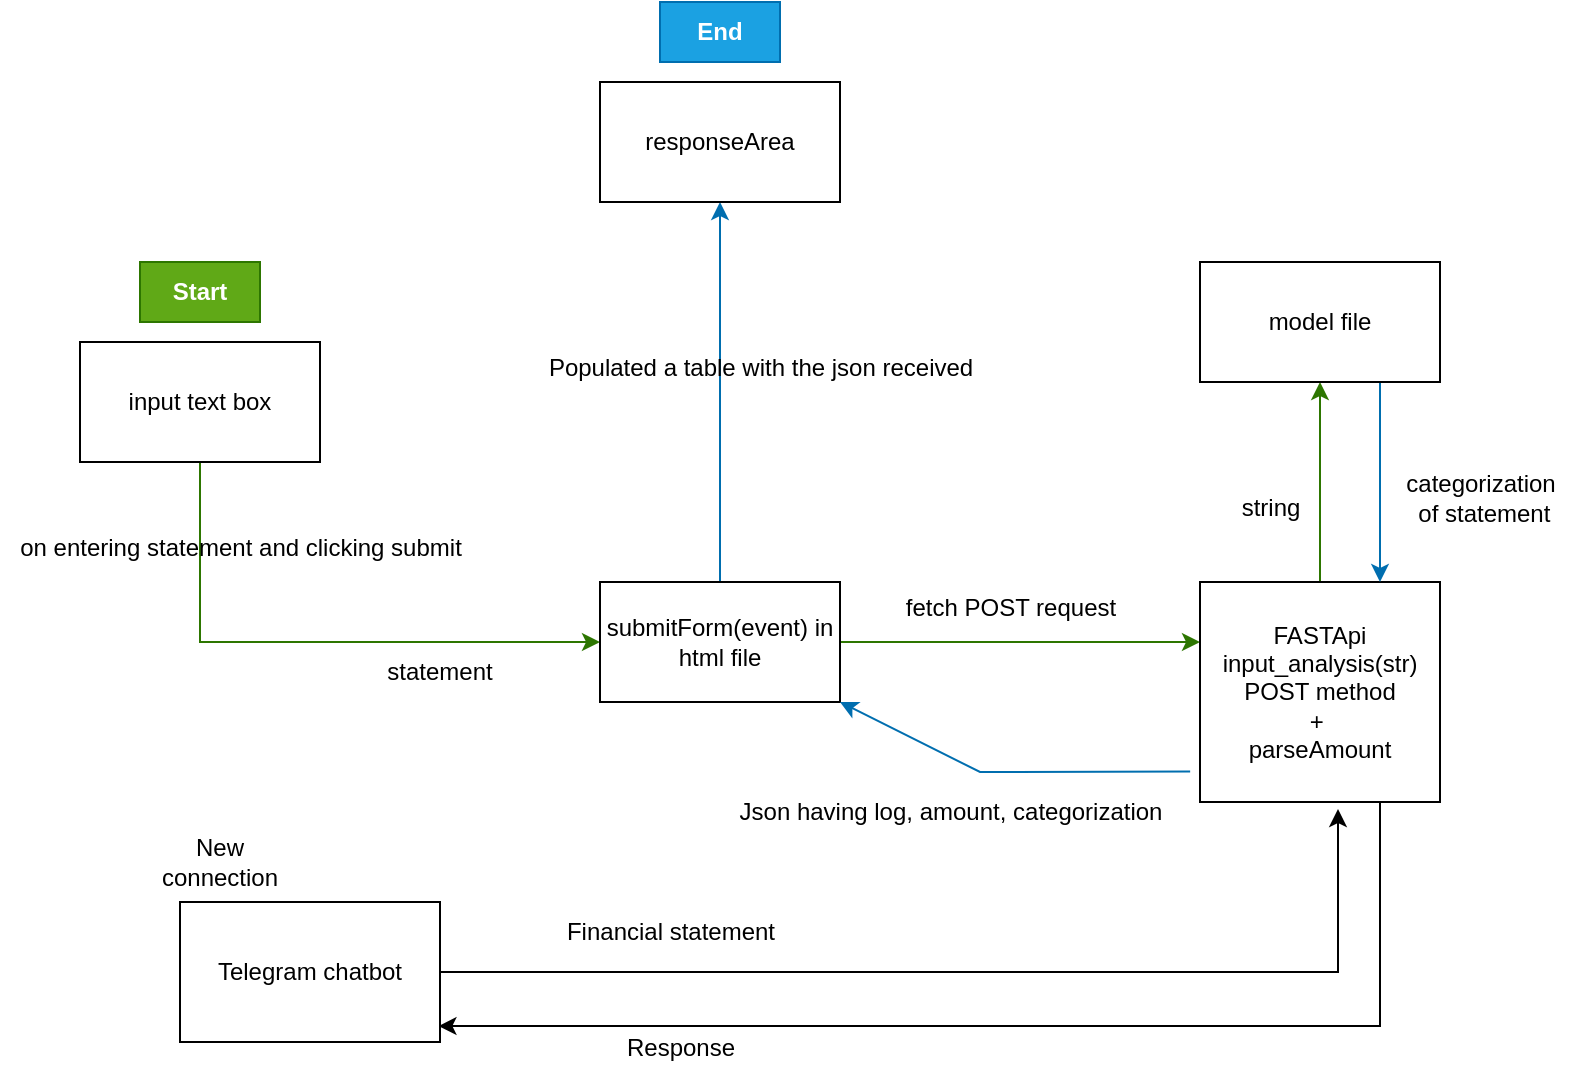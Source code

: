 <mxfile version="21.6.8" type="device">
  <diagram name="Page-1" id="2CI0uY7ae3qAQ0rnxeTq">
    <mxGraphModel dx="965" dy="533" grid="1" gridSize="10" guides="1" tooltips="1" connect="1" arrows="1" fold="1" page="1" pageScale="1" pageWidth="850" pageHeight="1100" math="0" shadow="0">
      <root>
        <mxCell id="0" />
        <mxCell id="1" parent="0" />
        <mxCell id="McWadiBmeLITpTtvkjrf-4" style="edgeStyle=orthogonalEdgeStyle;rounded=0;orthogonalLoop=1;jettySize=auto;html=1;entryX=0;entryY=0.5;entryDx=0;entryDy=0;exitX=0.5;exitY=1;exitDx=0;exitDy=0;fillColor=#60a917;strokeColor=#2D7600;" parent="1" source="McWadiBmeLITpTtvkjrf-1" target="McWadiBmeLITpTtvkjrf-3" edge="1">
          <mxGeometry relative="1" as="geometry" />
        </mxCell>
        <mxCell id="McWadiBmeLITpTtvkjrf-1" value="input text box" style="rounded=0;whiteSpace=wrap;html=1;" parent="1" vertex="1">
          <mxGeometry x="40" y="190" width="120" height="60" as="geometry" />
        </mxCell>
        <mxCell id="McWadiBmeLITpTtvkjrf-7" style="edgeStyle=orthogonalEdgeStyle;rounded=0;orthogonalLoop=1;jettySize=auto;html=1;fillColor=#60a917;strokeColor=#2D7600;" parent="1" source="McWadiBmeLITpTtvkjrf-3" edge="1">
          <mxGeometry relative="1" as="geometry">
            <mxPoint x="600" y="340" as="targetPoint" />
          </mxGeometry>
        </mxCell>
        <mxCell id="McWadiBmeLITpTtvkjrf-23" style="edgeStyle=orthogonalEdgeStyle;rounded=0;orthogonalLoop=1;jettySize=auto;html=1;entryX=0.5;entryY=1;entryDx=0;entryDy=0;fillColor=#1ba1e2;strokeColor=#006EAF;" parent="1" source="McWadiBmeLITpTtvkjrf-3" target="McWadiBmeLITpTtvkjrf-22" edge="1">
          <mxGeometry relative="1" as="geometry" />
        </mxCell>
        <mxCell id="McWadiBmeLITpTtvkjrf-3" value="submitForm(event) in html file" style="rounded=0;whiteSpace=wrap;html=1;" parent="1" vertex="1">
          <mxGeometry x="300" y="310" width="120" height="60" as="geometry" />
        </mxCell>
        <mxCell id="McWadiBmeLITpTtvkjrf-5" value="on entering statement and clicking submit" style="text;html=1;align=center;verticalAlign=middle;resizable=0;points=[];autosize=1;strokeColor=none;fillColor=none;" parent="1" vertex="1">
          <mxGeometry y="278" width="240" height="30" as="geometry" />
        </mxCell>
        <mxCell id="McWadiBmeLITpTtvkjrf-6" value="statement" style="text;html=1;strokeColor=none;fillColor=none;align=center;verticalAlign=middle;whiteSpace=wrap;rounded=0;" parent="1" vertex="1">
          <mxGeometry x="190" y="340" width="60" height="30" as="geometry" />
        </mxCell>
        <mxCell id="McWadiBmeLITpTtvkjrf-11" value="" style="edgeStyle=orthogonalEdgeStyle;rounded=0;orthogonalLoop=1;jettySize=auto;html=1;fillColor=#60a917;strokeColor=#2D7600;" parent="1" source="McWadiBmeLITpTtvkjrf-8" target="McWadiBmeLITpTtvkjrf-10" edge="1">
          <mxGeometry relative="1" as="geometry" />
        </mxCell>
        <mxCell id="japXFdPTbTUFqkmsHSgS-4" style="edgeStyle=orthogonalEdgeStyle;rounded=0;orthogonalLoop=1;jettySize=auto;html=1;exitX=0.75;exitY=1;exitDx=0;exitDy=0;entryX=0.994;entryY=0.886;entryDx=0;entryDy=0;entryPerimeter=0;" edge="1" parent="1" source="McWadiBmeLITpTtvkjrf-8" target="japXFdPTbTUFqkmsHSgS-1">
          <mxGeometry relative="1" as="geometry" />
        </mxCell>
        <mxCell id="McWadiBmeLITpTtvkjrf-8" value="FASTApi input_analysis(str)&lt;br&gt;POST method&lt;br&gt;+&amp;nbsp;&lt;br&gt;parseAmount" style="rounded=0;whiteSpace=wrap;html=1;" parent="1" vertex="1">
          <mxGeometry x="600" y="310" width="120" height="110" as="geometry" />
        </mxCell>
        <mxCell id="McWadiBmeLITpTtvkjrf-9" value="fetch POST request" style="text;html=1;align=center;verticalAlign=middle;resizable=0;points=[];autosize=1;strokeColor=none;fillColor=none;" parent="1" vertex="1">
          <mxGeometry x="440" y="308" width="130" height="30" as="geometry" />
        </mxCell>
        <mxCell id="McWadiBmeLITpTtvkjrf-14" style="edgeStyle=orthogonalEdgeStyle;rounded=0;orthogonalLoop=1;jettySize=auto;html=1;exitX=0.75;exitY=1;exitDx=0;exitDy=0;entryX=0.75;entryY=0;entryDx=0;entryDy=0;fillColor=#1ba1e2;strokeColor=#006EAF;" parent="1" source="McWadiBmeLITpTtvkjrf-10" target="McWadiBmeLITpTtvkjrf-8" edge="1">
          <mxGeometry relative="1" as="geometry" />
        </mxCell>
        <mxCell id="McWadiBmeLITpTtvkjrf-10" value="model file" style="whiteSpace=wrap;html=1;rounded=0;" parent="1" vertex="1">
          <mxGeometry x="600" y="150" width="120" height="60" as="geometry" />
        </mxCell>
        <mxCell id="McWadiBmeLITpTtvkjrf-12" value="string" style="text;html=1;align=center;verticalAlign=middle;resizable=0;points=[];autosize=1;strokeColor=none;fillColor=none;" parent="1" vertex="1">
          <mxGeometry x="610" y="258" width="50" height="30" as="geometry" />
        </mxCell>
        <mxCell id="McWadiBmeLITpTtvkjrf-15" value="categorization&lt;br&gt;&amp;nbsp;of statement" style="text;html=1;align=center;verticalAlign=middle;resizable=0;points=[];autosize=1;strokeColor=none;fillColor=none;" parent="1" vertex="1">
          <mxGeometry x="690" y="248" width="100" height="40" as="geometry" />
        </mxCell>
        <mxCell id="McWadiBmeLITpTtvkjrf-19" value="" style="endArrow=classic;html=1;rounded=0;exitX=-0.041;exitY=0.861;exitDx=0;exitDy=0;entryX=1;entryY=1;entryDx=0;entryDy=0;exitPerimeter=0;fillColor=#1ba1e2;strokeColor=#006EAF;" parent="1" source="McWadiBmeLITpTtvkjrf-8" target="McWadiBmeLITpTtvkjrf-3" edge="1">
          <mxGeometry width="50" height="50" relative="1" as="geometry">
            <mxPoint x="400" y="300" as="sourcePoint" />
            <mxPoint x="450" y="250" as="targetPoint" />
            <Array as="points">
              <mxPoint x="490" y="405" />
            </Array>
          </mxGeometry>
        </mxCell>
        <mxCell id="McWadiBmeLITpTtvkjrf-20" value="Json having log, amount, categorization" style="text;html=1;align=center;verticalAlign=middle;resizable=0;points=[];autosize=1;strokeColor=none;fillColor=none;" parent="1" vertex="1">
          <mxGeometry x="360" y="410" width="230" height="30" as="geometry" />
        </mxCell>
        <mxCell id="McWadiBmeLITpTtvkjrf-22" value="responseArea" style="rounded=0;whiteSpace=wrap;html=1;" parent="1" vertex="1">
          <mxGeometry x="300" y="60" width="120" height="60" as="geometry" />
        </mxCell>
        <mxCell id="McWadiBmeLITpTtvkjrf-24" value="Populated a table with the json received" style="text;html=1;align=center;verticalAlign=middle;resizable=0;points=[];autosize=1;strokeColor=none;fillColor=none;" parent="1" vertex="1">
          <mxGeometry x="260" y="188" width="240" height="30" as="geometry" />
        </mxCell>
        <mxCell id="McWadiBmeLITpTtvkjrf-25" value="Start" style="text;html=1;strokeColor=#2D7600;fillColor=#60a917;align=center;verticalAlign=middle;whiteSpace=wrap;rounded=0;fontStyle=1;fontColor=#ffffff;" parent="1" vertex="1">
          <mxGeometry x="70" y="150" width="60" height="30" as="geometry" />
        </mxCell>
        <mxCell id="McWadiBmeLITpTtvkjrf-26" value="End" style="text;html=1;strokeColor=#006EAF;fillColor=#1ba1e2;align=center;verticalAlign=middle;whiteSpace=wrap;rounded=0;fontStyle=1;fontColor=#ffffff;" parent="1" vertex="1">
          <mxGeometry x="330" y="20" width="60" height="30" as="geometry" />
        </mxCell>
        <mxCell id="japXFdPTbTUFqkmsHSgS-2" style="edgeStyle=orthogonalEdgeStyle;rounded=0;orthogonalLoop=1;jettySize=auto;html=1;exitX=1;exitY=0.5;exitDx=0;exitDy=0;entryX=0.575;entryY=1.032;entryDx=0;entryDy=0;entryPerimeter=0;" edge="1" parent="1" source="japXFdPTbTUFqkmsHSgS-1" target="McWadiBmeLITpTtvkjrf-8">
          <mxGeometry relative="1" as="geometry" />
        </mxCell>
        <mxCell id="japXFdPTbTUFqkmsHSgS-1" value="Telegram chatbot" style="rounded=0;whiteSpace=wrap;html=1;" vertex="1" parent="1">
          <mxGeometry x="90" y="470" width="130" height="70" as="geometry" />
        </mxCell>
        <mxCell id="japXFdPTbTUFqkmsHSgS-3" value="Financial statement" style="text;html=1;align=center;verticalAlign=middle;resizable=0;points=[];autosize=1;strokeColor=none;fillColor=none;" vertex="1" parent="1">
          <mxGeometry x="270" y="470" width="130" height="30" as="geometry" />
        </mxCell>
        <mxCell id="japXFdPTbTUFqkmsHSgS-5" value="Response" style="text;html=1;align=center;verticalAlign=middle;resizable=0;points=[];autosize=1;strokeColor=none;fillColor=none;" vertex="1" parent="1">
          <mxGeometry x="300" y="528" width="80" height="30" as="geometry" />
        </mxCell>
        <mxCell id="japXFdPTbTUFqkmsHSgS-7" value="New connection" style="text;html=1;strokeColor=none;fillColor=none;align=center;verticalAlign=middle;whiteSpace=wrap;rounded=0;" vertex="1" parent="1">
          <mxGeometry x="70" y="430" width="80" height="40" as="geometry" />
        </mxCell>
      </root>
    </mxGraphModel>
  </diagram>
</mxfile>

